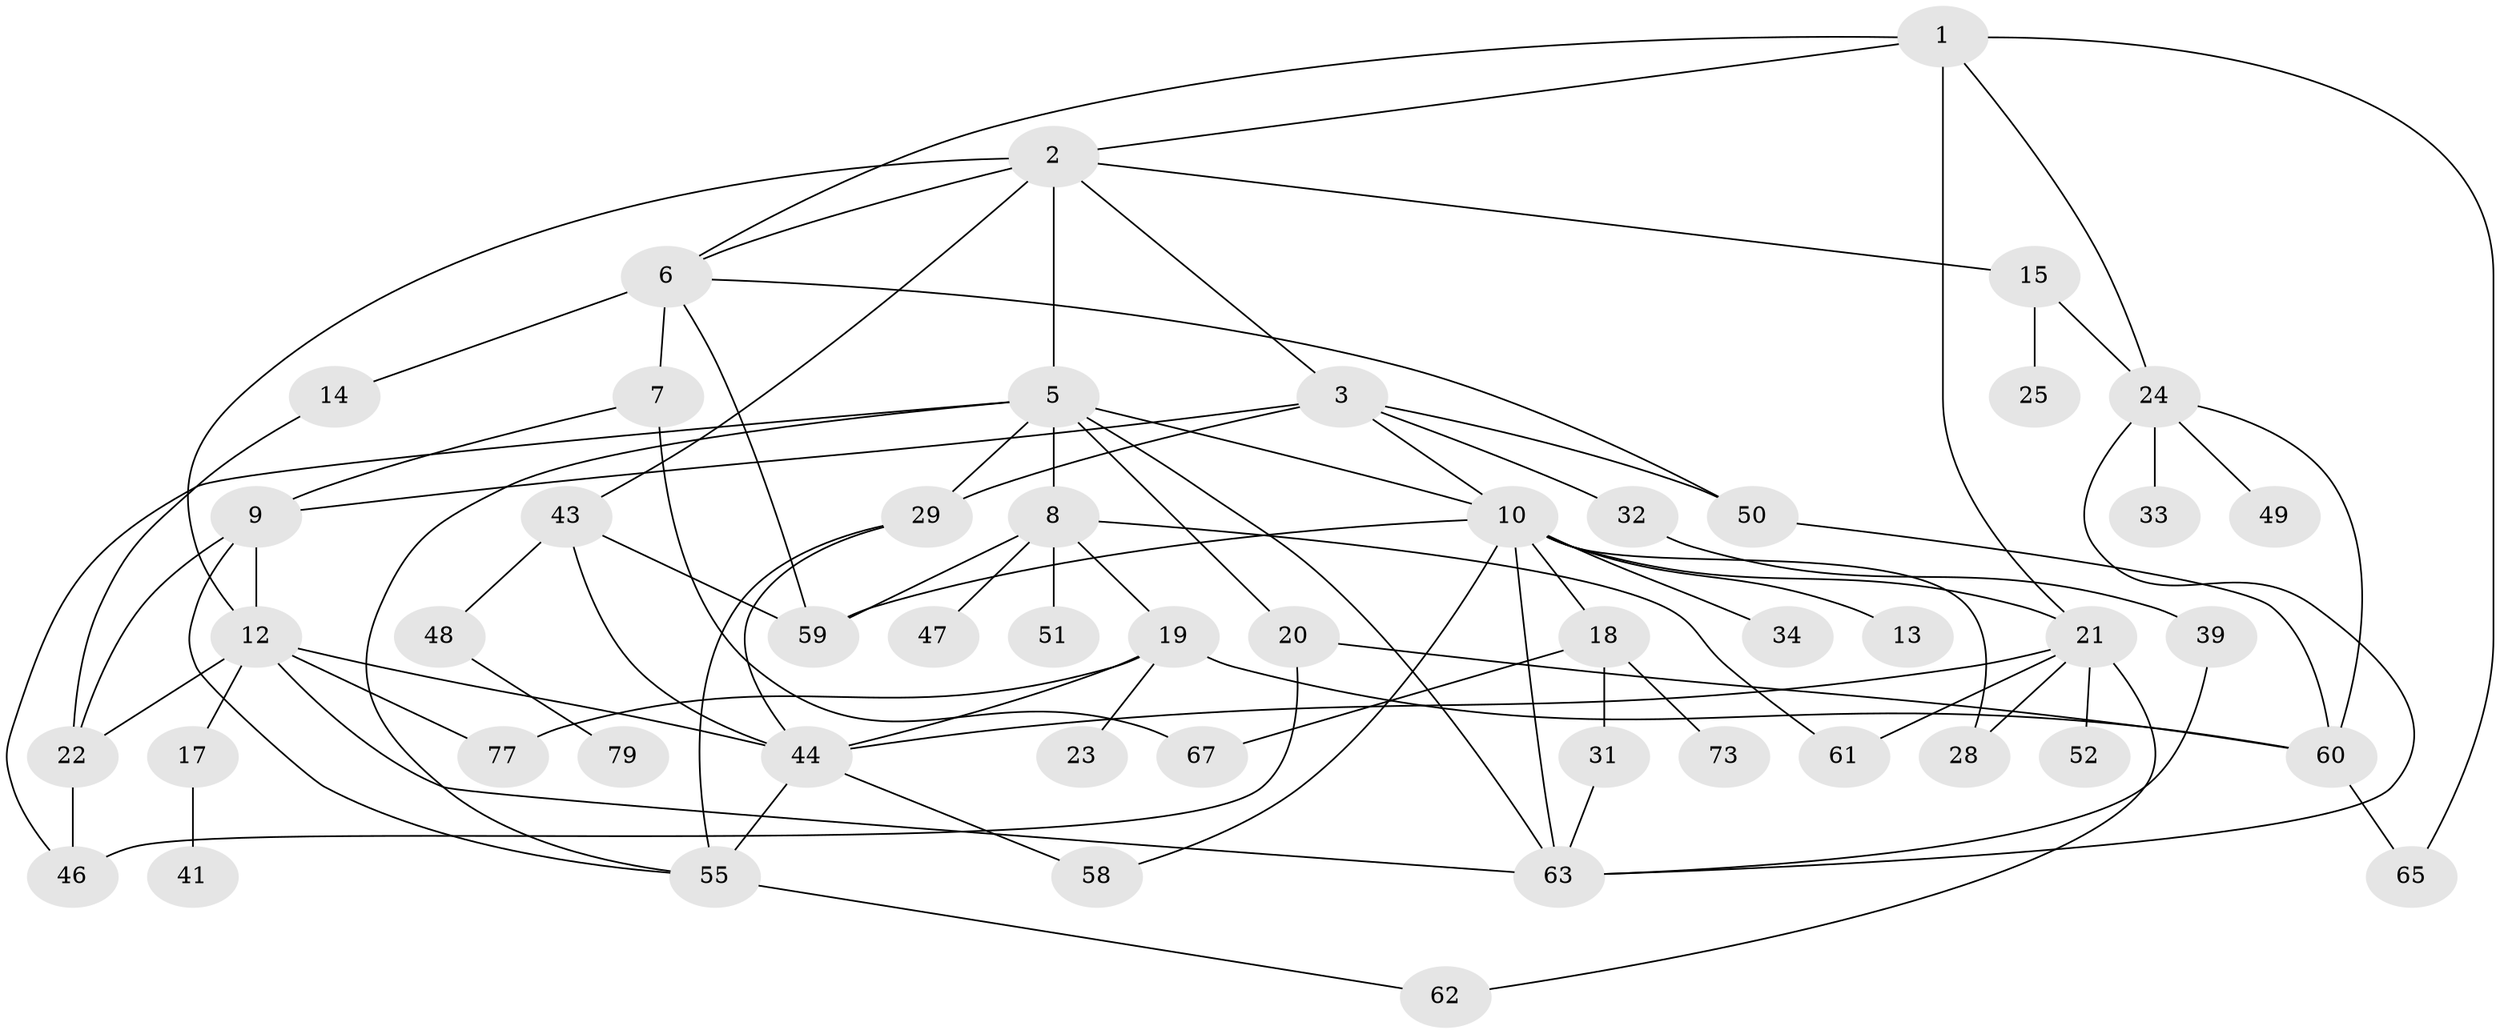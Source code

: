 // Generated by graph-tools (version 1.1) at 2025/51/02/27/25 19:51:37]
// undirected, 51 vertices, 87 edges
graph export_dot {
graph [start="1"]
  node [color=gray90,style=filled];
  1 [super="+64"];
  2 [super="+4"];
  3 [super="+27"];
  5 [super="+80"];
  6 [super="+16"];
  7 [super="+30"];
  8 [super="+36"];
  9 [super="+11"];
  10 [super="+26"];
  12 [super="+42"];
  13;
  14;
  15;
  17 [super="+56"];
  18 [super="+70"];
  19 [super="+37"];
  20 [super="+35"];
  21 [super="+66"];
  22 [super="+71"];
  23;
  24 [super="+40"];
  25;
  28 [super="+76"];
  29 [super="+45"];
  31;
  32 [super="+38"];
  33;
  34 [super="+53"];
  39;
  41;
  43 [super="+54"];
  44 [super="+68"];
  46;
  47;
  48 [super="+75"];
  49;
  50;
  51;
  52 [super="+69"];
  55 [super="+57"];
  58 [super="+72"];
  59 [super="+74"];
  60;
  61;
  62;
  63 [super="+78"];
  65;
  67;
  73;
  77;
  79;
  1 -- 2;
  1 -- 65;
  1 -- 21;
  1 -- 6;
  1 -- 24;
  2 -- 3;
  2 -- 5;
  2 -- 6;
  2 -- 43;
  2 -- 12;
  2 -- 15;
  3 -- 9;
  3 -- 32;
  3 -- 10;
  3 -- 50;
  3 -- 29;
  5 -- 8;
  5 -- 10;
  5 -- 20;
  5 -- 29;
  5 -- 46;
  5 -- 63;
  5 -- 55;
  6 -- 7;
  6 -- 14;
  6 -- 50;
  6 -- 59;
  7 -- 67;
  7 -- 9;
  8 -- 19;
  8 -- 47;
  8 -- 51;
  8 -- 59;
  8 -- 61;
  9 -- 55;
  9 -- 12;
  9 -- 22;
  10 -- 13;
  10 -- 18;
  10 -- 21;
  10 -- 28;
  10 -- 34;
  10 -- 59;
  10 -- 63;
  10 -- 58;
  12 -- 17;
  12 -- 22;
  12 -- 44;
  12 -- 77;
  12 -- 63;
  14 -- 22;
  15 -- 24;
  15 -- 25;
  17 -- 41;
  18 -- 31;
  18 -- 73;
  18 -- 67;
  19 -- 23;
  19 -- 60;
  19 -- 77;
  19 -- 44;
  20 -- 46;
  20 -- 60;
  21 -- 52;
  21 -- 61;
  21 -- 28;
  21 -- 62;
  21 -- 44;
  22 -- 46;
  24 -- 33;
  24 -- 60;
  24 -- 63;
  24 -- 49;
  29 -- 44;
  29 -- 55;
  31 -- 63;
  32 -- 39;
  39 -- 63;
  43 -- 48;
  43 -- 44;
  43 -- 59;
  44 -- 55;
  44 -- 58;
  48 -- 79;
  50 -- 60;
  55 -- 62;
  60 -- 65;
}
